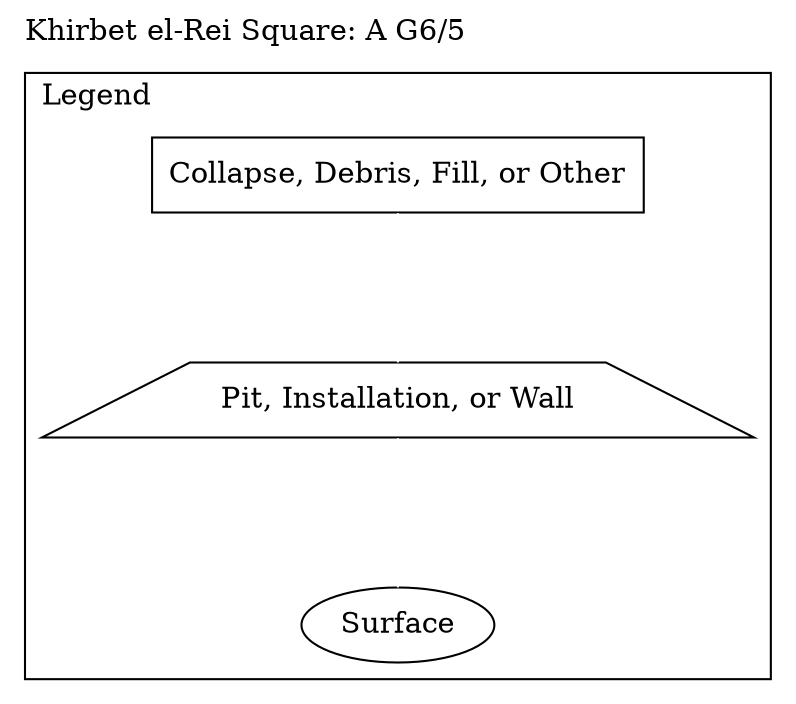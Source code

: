 
graph A_G6_5 {
	splines=ortho;
	overlap=false;
	newrank=true;
	labelloc=top;
	labeljust="l";
	
	
	ranksep=1;
	label="Khirbet el-Rei Square: A G6/5"
subgraph cluster_legend{
			label="Legend"
			"normal" [shape=box, label="Collapse, Debris, Fill, or Other"]
			"trap" [shape=trapezium, label="Pit, Installation, or Wall"]
			"oval" [shape=oval, label="Surface"]
			"normal"--"trap"[color="white"]
			"trap"--"oval"[color="white"]
			}}